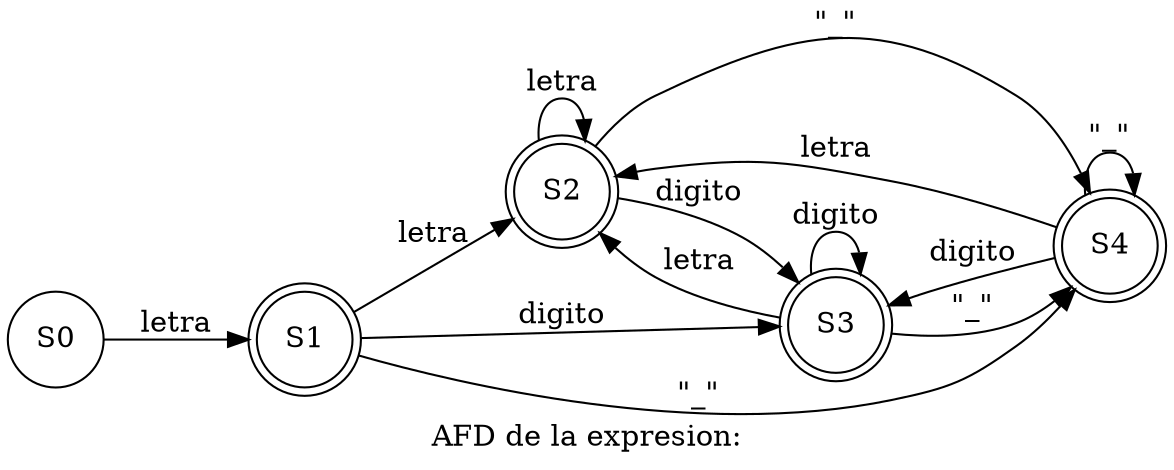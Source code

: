digraph dot{
rankdir=LR;
 node[shape="circle"];
label = "AFD de la expresion:";
S0[label = "S0"];
S0->S1[label="letra"];
S1[shape = "doublecircle"];S1[label = "S1"];
S1->S2[label="letra"];
S2[shape = "doublecircle"];S1->S3[label="digito"];
S3[shape = "doublecircle"];S1->S4[label="\"_\""];
S4[shape = "doublecircle"];S2[label = "S2"];
S2->S2[label="letra"];
S2[shape = "doublecircle"];S2->S3[label="digito"];
S3[shape = "doublecircle"];S2->S4[label="\"_\""];
S4[shape = "doublecircle"];S3[label = "S3"];
S3->S2[label="letra"];
S2[shape = "doublecircle"];S3->S3[label="digito"];
S3[shape = "doublecircle"];S3->S4[label="\"_\""];
S4[shape = "doublecircle"];S4[label = "S4"];
S4->S2[label="letra"];
S2[shape = "doublecircle"];S4->S3[label="digito"];
S3[shape = "doublecircle"];S4->S4[label="\"_\""];
S4[shape = "doublecircle"];
}